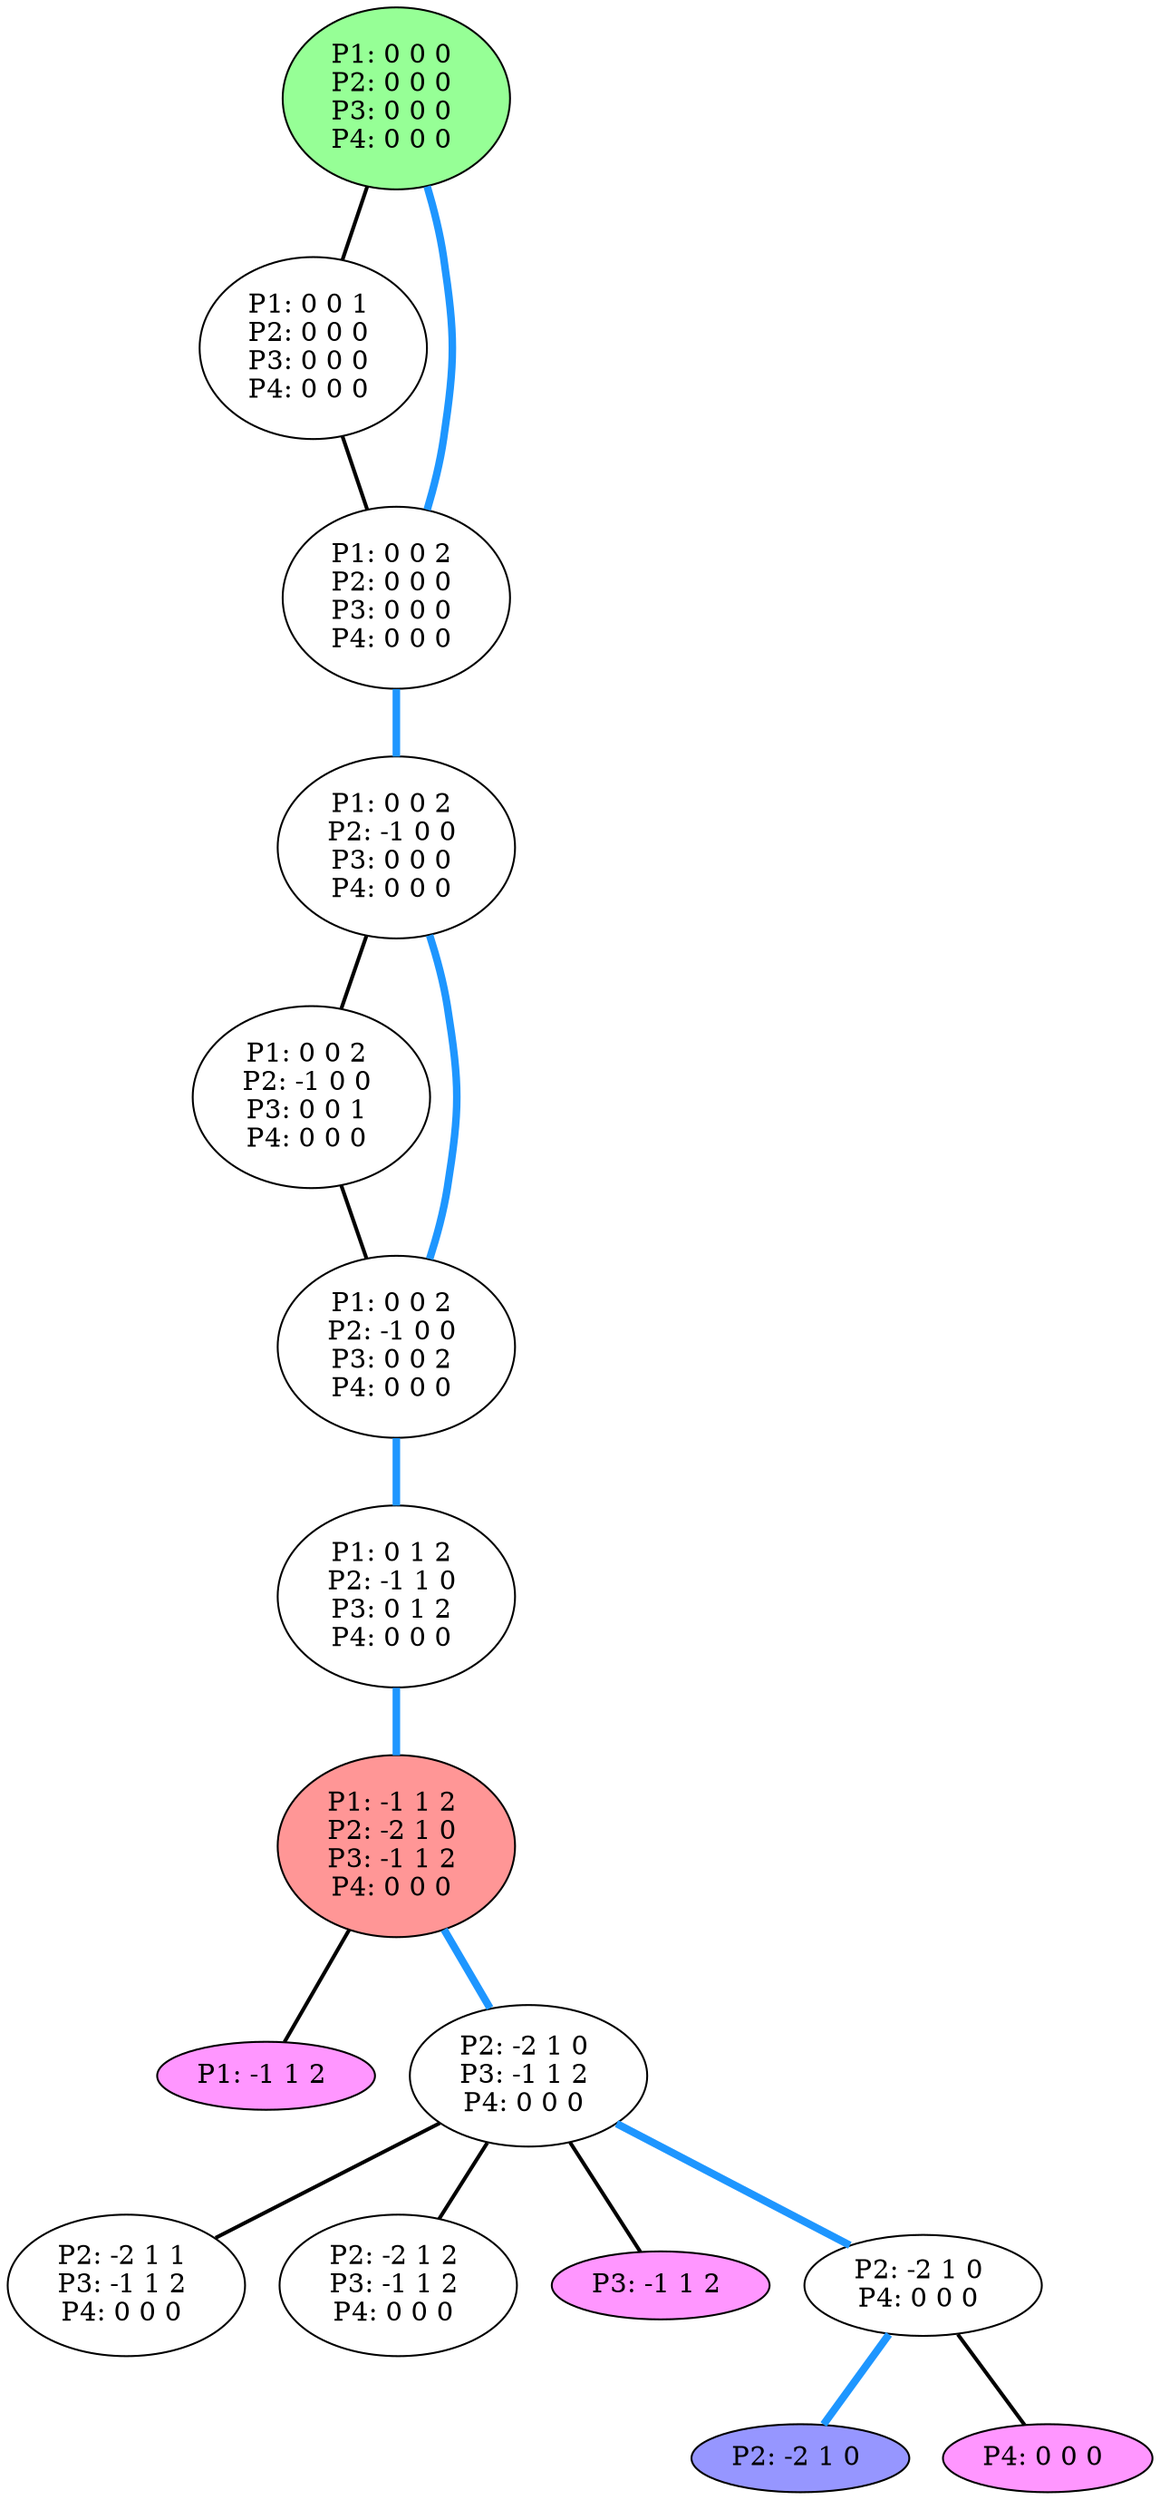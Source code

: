 graph G {
color = "black"
0 [label = "P1: 0 0 0 
P2: 0 0 0 
P3: 0 0 0 
P4: 0 0 0 
",  style="filled", fillcolor = "#96FF96"];
1 [label = "P1: 0 0 1 
P2: 0 0 0 
P3: 0 0 0 
P4: 0 0 0 
"];
2 [label = "P1: 0 0 2 
P2: 0 0 0 
P3: 0 0 0 
P4: 0 0 0 
"];
3 [label = "P1: 0 0 2 
P2: -1 0 0 
P3: 0 0 0 
P4: 0 0 0 
"];
4 [label = "P1: 0 0 2 
P2: -1 0 0 
P3: 0 0 1 
P4: 0 0 0 
"];
5 [label = "P1: 0 0 2 
P2: -1 0 0 
P3: 0 0 2 
P4: 0 0 0 
"];
6 [label = "P1: 0 1 2 
P2: -1 1 0 
P3: 0 1 2 
P4: 0 0 0 
"];
7 [label = "P1: -1 1 2 
P2: -2 1 0 
P3: -1 1 2 
P4: 0 0 0 
",  style="filled", fillcolor = "#FF9696"];
8 [label = "P1: -1 1 2 
",  style="filled", fillcolor = "#FF96FF"];
9 [label = "P2: -2 1 0 
P3: -1 1 2 
P4: 0 0 0 
"];
10 [label = "P2: -2 1 1 
P3: -1 1 2 
P4: 0 0 0 
"];
11 [label = "P2: -2 1 2 
P3: -1 1 2 
P4: 0 0 0 
"];
12 [label = "P3: -1 1 2 
",  style="filled", fillcolor = "#FF96FF"];
13 [label = "P2: -2 1 0 
P4: 0 0 0 
"];
14 [label = "P2: -2 1 0 
", style="filled", fillcolor = "#9696FF"];
15 [label = "P4: 0 0 0 
",  style="filled", fillcolor = "#FF96FF"];
edge [style=bold];
0 -- 1 [color=black];
0 -- 2 [color="#1E96FF", penwidth=4.0];

1 -- 2 [color=black];

2 -- 3 [color="#1E96FF", penwidth=4.0];

3 -- 4 [color=black];
3 -- 5 [color="#1E96FF", penwidth=4.0];

4 -- 5 [color=black];

5 -- 6 [color="#1E96FF", penwidth=4.0];

6 -- 7 [color="#1E96FF", penwidth=4.0];

7 -- 9 [color="#1E96FF", penwidth=4.0];
7 -- 8 [color=black];

9 -- 10 [color=black];
9 -- 11 [color=black];
9 -- 13 [color="#1E96FF", penwidth=4.0];
9 -- 12 [color=black];



13 -- 15 [color=black];
13 -- 14 [color="#1E96FF", penwidth=4.0];

}
